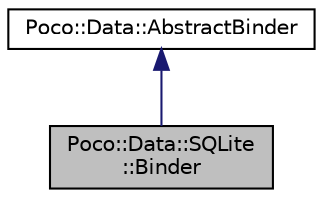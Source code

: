 digraph "Poco::Data::SQLite::Binder"
{
 // LATEX_PDF_SIZE
  edge [fontname="Helvetica",fontsize="10",labelfontname="Helvetica",labelfontsize="10"];
  node [fontname="Helvetica",fontsize="10",shape=record];
  Node1 [label="Poco::Data::SQLite\l::Binder",height=0.2,width=0.4,color="black", fillcolor="grey75", style="filled", fontcolor="black",tooltip="Binds placeholders in the sql query to the provided values. Performs data types mapping."];
  Node2 -> Node1 [dir="back",color="midnightblue",fontsize="10",style="solid",fontname="Helvetica"];
  Node2 [label="Poco::Data::AbstractBinder",height=0.2,width=0.4,color="black", fillcolor="white", style="filled",URL="$classPoco_1_1Data_1_1AbstractBinder.html",tooltip="Interface for Binding data types to placeholders."];
}
